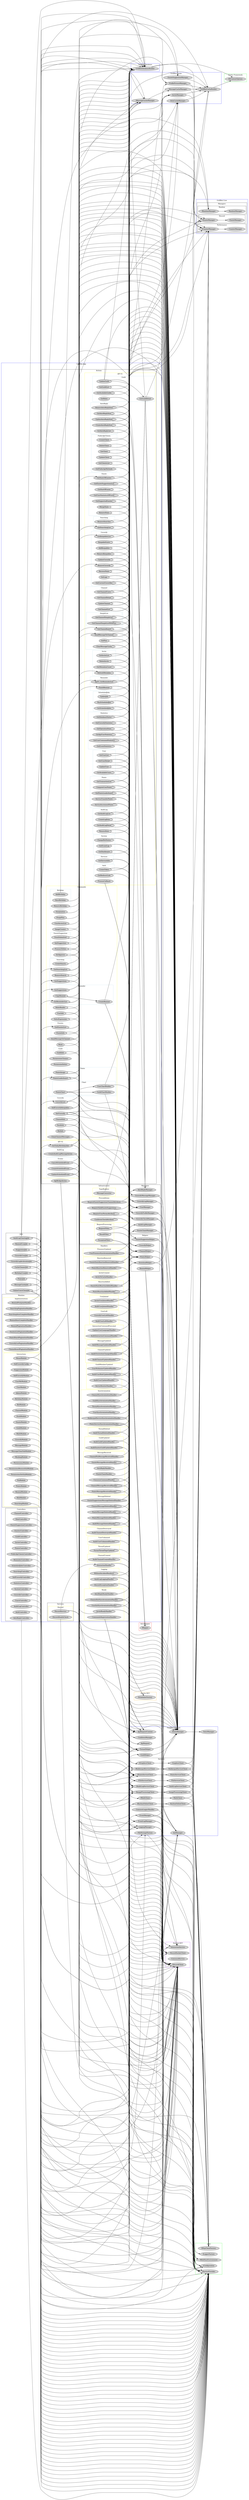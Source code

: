 digraph GrillBot {
    rankdir=LR
    
    subgraph cluster_0 {
		node [style=filled];
		label = "GrillBot.Common";
		color=blue
		
		InitManager
		EventLogManager
		EventManager
		LoggingManager
		CommonLoggerHandler
		ITextsManager -> TextsManager
		FormatHelper
		GuildHelper
		FileStorageFactory
		ApiRequestContext
		ApiRequest
		CooldownManager
		
		subgraph cluster_0_1 {
            node [style=filled];
            label="Services";
            color=black;
            
            IGraphicsClient -> GraphicsClient
            IKachnaOnlineClient -> KachnaOnlineClient
            IMathClient -> MathClient
            IRubbergodServiceClient -> RubbergodServiceClient
            IFileServiceClient -> FileServiceClient
            IPointsServiceClient -> PointsServiceClient
            IImageProcessingClient -> ImageProcessingClient
            IAuditLogServiceClient -> AuditLogServiceClient
		}
	}
	
	 subgraph cluster_1 {
		node [style=filled];
		label = "GrillBot.Database";
		color=blue
		
        GrillBotDatabaseBuilder
	}
	
	subgraph cluster_2 {
		node [style=filled];
		label = "GrillBot.Cache";
		color=blue
		
        GrillBotCacheBuilder
        
        IMessageCacheManager -> MessageCacheManager
        InviteManager
        ProfilePictureManager
        DataCacheManager
        EmoteSuggestionManager
	}
	
	subgraph cluster_3 {
		node [style=filled];
		label = "GrillBot.App";
		color=blue
		
        subgraph cluster_3_1 {
            node [style=filled];
            label="Actions";
            color=black;
            
            ApiBridgeAction
            
            subgraph cluster_3_1_1 {
                node[style=filled];
                label="API V1";
                color=yellow;
                
                subgraph cluster_3_1_1_1 {
                    node[style=filled];
                    label="AuditLog";
                    color=lightblue;
                    
                    CreateLogItem
                    GetAuditLogList
                    GetAuditLogDetail
                    RemoveItem
                }
                
                subgraph cluster_3_1_1_2 {
                    node[style=filled];
                    label="Auth";
                    color=lightblue;
                    
                    CreateToken
                    GetRedirectLink
                    ProcessCallback
                }
                
                subgraph cluster_3_1_1_3 {
                    node[style=filled];
                    label="AutoReply";
                    color=lightblue;
                    
                    CreateAutoReplyItem
                    GetAutoReplyItem
                    GetAutoReplyList
                    RemoveAutoReplyItem
                    UpdateAutoReplyItem
                }
                
                subgraph cluster_3_1_1_4 {
                    node[style=filled];
                    label="Channel";
                    color=lightblue;
                    
                    subgraph cluster_3_1_1_4_1 {
                        node[style=filled];
                        label="SimpleList";
                        color=lightblue;
                        
                        GetChannelSimpleList
                        GetChannelSimpleListWithPins
                    }
                    
                    ClearMessageCache
                    GetChannelDetail
                    GetChannelList
                    GetChannelUsers
                    GetPins
                    GetChannelboard
                    ApiV1_SendMessageToChannel[label="SendMessageToChannel"]
                    UpdateChannel
                }
                
                subgraph cluster_3_1_1_5 {
                    node[style=filled];
                    label="Emote";
                    color=lightblue;
                    
                    GetEmoteSuggestionsList
                    GetStatOfEmote
                    GetStatsOfEmotes
                    GetSupportedEmotes
                    GetUserStatisticsOfEmote
                    MergeStats
                    RemoveStats
                }
                
                subgraph cluster_3_1_1_6 {
                    node[style=filled];
                    label="Guild";
                    color=lightblue;
                    
                    GetAvailableGuilds
                    GetGuildDetail
                    GetGuildList
                    GetRoles
                    UpdateGuild
                }
                
                subgraph cluster_3_1_1_7 {
                    node[style=filled];
                    label="Invite";
                    color=lightblue;
                    
                    DeleteInvite
                    GetInviteList
                    GetMetadataCount
                    RefreshMetadata
                }
                
                subgraph cluster_3_1_1_8 {
                    node[style=filled];
                    label="Points";
                    color=lightblue;
                    
                    ComputeUserPoints
                    GetPointsLeaderboard
                    GetTransactionList
                    ServiceIncrementPoints
                    ServiceTransferPoints
                }
                
                subgraph cluster_3_1_1_9 {
                    node[style=filled];
                    label="PublicApiClients";
                    color=lightblue;
                    
                    CreateClient
                    DeleteClient
                    GetClient
                    GetClientsList
                    GetPublicApiMethods
                    UpdateClient
                }
                
                subgraph cluster_3_1_1_10 {
                    node[style=filled];
                    label="Reminder";
                    color=lightblue;
                    
                    FinishRemind
                    ApiV1_GetReminderList
                }
                
                subgraph cluster_3_1_1_11 {
                    node[style=filled];
                    label="ScheduledJobs";
                    color=lightblue;
                    
                    GetScheduledJobs
                    RunScheduledJob
                    UpdateJob
                }
                
                subgraph cluster_3_1_1_12 {
                    node[style=filled];
                    label="Searching";
                    color=lightblue;
                    
                    ApiV1_GetSearchingList[label="GetSearchingList"]
                    RemoveSearches
                }
                
                subgraph cluster_3_1_1_13 {
                    node[style=filled];
                    label="Services";
                    color=lightblue;
                    
                    GetServiceInfo
                }
                
                subgraph cluster_3_1_1_14 {
                    node[style=filled];
                    label="Statistics";
                    color=lightblue;
                    
                    GetDatabaseStatus
                    GetEventStatistics
                    GetOperationStats
                    GetUnverifyStatistics
                    GetApiUserStatistics
                    GetUserCommandStatistics
                }
                
                subgraph cluster_3_1_1_15 {
                    node[style=filled];
                    label="System";
                    color=lightblue;
                    
                    ChangeBotStatus
                    GetDashboard
                    GetEventLog
                }
                
                subgraph cluster_3_1_1_16 {
                    node[style=filled];
                    label="Unverify";
                    color=lightblue;
                    
                    AddKeepables
                    GetCurrentUnverifies
                    GetKeepablesList
                    GetLogs
                    KeepableExists
                    RecoverState
                    RemoveKeepables
                    RemoveUnverify
                    UpdateUnverify
                }
                
                subgraph cluster_3_1_1_17 {
                    node[style=filled];
                    label="User";
                    color=lightblue;
                    
                    GetAvailableUsers
                    GetUserDetail
                    GetUserList
                    UpdateUser
                }
            }
            
            subgraph cluster_3_1_2 {
                node[style=filled];
                label="API V2";
                color=yellow;
                
                GetTodayBirthdayInfo
                
                subgraph cluster_3_1_2_1 {
                    node[style=filled];
                    label="AuditLog";
                    color=lightblue
                    
                    CreateAuditLogMessageAction
                }
                
                subgraph cluster_3_1_2_2 {
                    node[style=filled];
                    label="Events";
                    color=lightblue;
                    
                    CancelScheduledEvent
                    CreateScheduledEvent
                    UpdateScheduledEvent
                }
            }
            
            subgraph cluster_3_1_3 {
                node[style=filled];
                label="Commands";
                color=yellow;
                
                BotInfo
                ChannelInfo
                CleanChannelMessages
                DuckInfo
                Emojization
                GetChannelboard
                ImageCreator
                Mock
                PermissionsCleaner
                PermissionSetter
                PurgePins
                RolesReader
                Commands_SendMessageToChannel[label="SendMessageToChannel"]
                SolveExpression
                UserAccessList
                UserInfo
                
                subgraph cluster_3_1_3_1 {
                    node[style=filled];
                    label="Birthday";
                    color=lightblue;
                    
                    AddBirthday
                    HaveBirthday
                    RemoveBirthday
                }
                
                subgraph cluster_3_1_3_2 {
                    node[style=filled];
                    label="Emotes";
                    color=lightblue;
                    
                    EmoteInfo
                    GetEmotesList
                }
                
                subgraph cluster_3_1_3_3 {
                    node[style=filled];
                    label="EmoteSuggestion";
                    color=lightblue;
                    
                    FormSubmitted
                    InitSuggestion
                    ProcessToVote
                    SetApprove
                }
                
                subgraph cluster_3_1_3_4 {
                    node[style=filled];
                    label="Guild";
                    color=lightblue;
                    
                    GuildInfo
                }
                
                subgraph cluster_3_1_3_5 {
                    node[style=filled];
                    label="Points";
                    color=lightblue;
                    
                    PointsLeaderboard
                    PointsImage
                    
                    subgraph cluster_3_1_3_5_1 {
                        node[style=filled];
                        label="Chart";
                        color=lightblue;
                        
                        PointsChart
                        GuildChartBuilder
                        UserChartBuilder
                    }
                }
                
                subgraph cluster_3_1_3_6 {
                    node[style=filled];
                    label="Reminder";
                    color=lightblue;
                    
                    CopyRemind
                    CreateRemind
                    GetReminderList
                    Reminder_GetSuggestions[label="GetSuggestions"]
                }
                
                subgraph cluster_3_1_3_7 {
                    node[style=filled];
                    label="Searching";
                    color=lightblue;
                    
                    CreateSearch
                    GetSearchingList
                    Searching_GetSuggestions[label="GetSuggestions"]
                    RemoveSearch
                }
                
                subgraph cluster_3_1_3_8 {
                    node[style=filled];
                    label="Unverify";
                    color=lightblue;
                    
                    SelfUnverifyKeepables
                    UnverifyList
                    SetUnverify
                }
            }
        }
        
        subgraph cluster_3_2 {
            node [style=filled];
            label="Controllers";
            color=black;
            
            AuditLogController
            AuthController
            AutoReplyController
            ChannelController
            DataController
            EmoteSuggestionController
            EmotesController
            GuildController
            InviteController
            PointsController
            PublicApiClientsController
            ReminderController
            ScheduledJobsController
            SearchingController
            SelfUnverifyController
            StatisticsController
            SystemController
            UnverifyController
            UsersController
        }
        
        subgraph cluster_3_3 {
            node [style=filled];
            label="Handlers";
            color=black;
            
            InteractionHandler
            
            subgraph cluster_3_3_1 {
                node[style=filled];
                label="ChannelCreated";
                color=yellow;
                
                AuditChannelCreatedHandler
            }
            
            subgraph cluster_3_3_2 {
                node[style=filled];
                label="ChannelDestroyed";
                color=yellow;
                
                AuditChannelDestroyedHandler
            }
            
            subgraph cluster_3_3_3 {
                node[style=filled];
                label="ChannelUpdated";
                color=yellow;
                
                AuditChannelUpdatedHandler
                AuditOverwritesChangedHandler
            }
            
            subgraph cluster_3_3_4 {
                node[style=filled];
                label="GuildMemberUpdated";
                color=yellow;
                
                AuditUserRoleUpdatedHandler
                AuditUserUpdatedHandler
                ServerBoosterHandler
                UserNicknameUpdatedHandler
            }
            
            subgraph cluster_3_3_5 {
                node[style=filled];
                label="GuildUpdated";
                color=yellow;
                
                AuditEmotesGuildUpdatedHandler
                AuditGuildUpdatedHandler
            }
            
            subgraph cluster_3_3_6 {
                node[style=filled];
                label="InteractionCommandExecuted";
                color=yellow;
                
                AuditInteractionCommandHandler
                UpdateUserLanguageHandler
            }
            
            subgraph cluster_3_3_7 {
                node[style=filled];
                label="Logging";
                color=yellow;
                
                AuditLogLoggingHandler
                DiscordExceptionHandler
                WithoutAccidentRenderer
            }
            
            subgraph cluster_3_3_8 {
                node[style=filled];
                label="InviteCreated";
                color=yellow;
                
                InviteToCacheHandler
            }
            
            subgraph cluster_3_3_9 {
                node[style=filled];
                label="MessageDeleted";
                color=yellow;
                
                AuditMessageDeletedHandler
                ChannelMessageDeletedHandler
                EmoteMessageDeletedHandler
                EmoteSuggestionsMessageDeletedHandler
                PointsMessageDeletedHandler
            }
            
            subgraph cluster_3_3_10 {
                node[style=filled];
                label="MessageReceived";
                color=yellow;
                
                AutoReplyHandler
                ChannelMessageReceivedHandler
                ChannelPinMessageReceivedHandler
                EmoteChainHandler
                EmoteMessageReceivedHandler
                PointsMessageReceivedHandler
                UnsucessCommandHandler
            }
            
            subgraph cluster_3_3_11 {
                node[style=filled];
                label="MessageUpdated";
                color=yellow;
                
                AuditMessageUpdatedHandler
            }
            
            subgraph cluster_3_3_12 {
                node[style=filled];
                label="PresenceUpdated";
                color=yellow;
                
                UserPresenceSynchronizationHandler
            }
            
            subgraph cluster_3_3_13 {
                node[style=filled];
                label="ReactionAdded";
                color=yellow;
                
                EmoteStatsReactionAddedHandler
                PointsReactionAddedHandler
            }
            
            subgraph cluster_3_3_14 {
                node[style=filled];
                label="ReactionRemoved";
                color=yellow;
                
                EmoteStatsReactionRemovedHandler
                PointsReactionRemovedHandler
            }
            
            subgraph cluster_3_3_15 {
                node[style=filled];
                label="Ready";
                color=yellow;
                
                AutoReplyReadyHandler
                ChannelInitSynchronizationHandler
                CommandsRegistrationHandler
                InviteReadyHandler
                UserInitSynchronizationHandler
            }
            
            subgraph cluster_3_3_16 {
                node[style=filled];
                label="Synchronization";
                color=yellow;
                
                ChannelSynchronizationHandler
                GuildSynchronizationHandler
                PointsServiceSynchronizationHandler
                RubbergodServiceSynchronizationHandler
                ThreadSynchronizationHandler
                UserSynchronizationHandler
            }
            
            subgraph cluster_3_3_17 {
                node[style=filled];
                label="ThreadDeleted";
                color=yellow;
                
                AuditThreadDeletedHandler
            }
            
            subgraph cluster_3_3_18 {
                node[style=filled];
                label="ThreadUpdated";
                color=yellow;
                
                ForumThreadTagsUpdated
            }
            
            subgraph cluster_3_3_19 {
                node[style=filled];
                label="UserJoined";
                color=yellow;
                
                AuditUserJoinedHandler
                InviteUserJoinedHandler
            }
            
            subgraph cluster_3_3_20 {
                node[style=filled];
                label="UserLeft";
                color=yellow;
                
                AuditUserLeftHandler
                UnverifyUserLeftHandler
            }
            
            subgraph cluster_3_3_21 {
                node[style=filled];
                label="UserUnbanned";
                color=yellow;
                
                AuditUserUnbannedHandler
            }
        }
        
        subgraph cluster_3_4 {
            node [style=filled];
            label="Helpers";
            color=black;
            
            DownloadHelper
            EmoteSuggestionHelper
            PointsHelper
            ChannelHelper
            RemindHelper
            UnverifyHelper
        }
        
        subgraph cluster_3_5 {
            node [style=filled];
            label="Infrastructure";
            color=black;
            
            subgraph cluster_3_5_1 {
                node[style=filled];
                label="Preconditions";
                color=yellow;
                
                CooldownCheckAttribute
                RequireEmoteSuggestionChannelAttribute
                RequireValidEmoteSuggestions
                RequireUserPermsAttribute
            }
            
            subgraph cluster_3_5_2 {
                node[style=filled];
                label="TypeReaders";
                color=yellow;
                
                MessageConverter -> { IMessageCacheManager }
            }
            
            subgraph cluster_3_5_3 {
                node[style=filled];
                label="RequestProcessing";
                color=yellow;
                
                ExceptionFilter
                RequestFilter
                ResultFilter
            }
        }
        
        subgraph cluster_3_6 {
            node [style=filled];
            label="Jobs";
            color=black;
            
            AuditLogClearingJob
            BirthdayCronJob
            MessageCacheJob
            OnlineUsersCleanJob
            PointsJob
            RemindCronJob
            UnverifyCronJob
            SuggestionJob
            CacheCleanerJob
            UnverifyLogArchivationJob
        }
        
        subgraph cluster_3_7 {
            node [style=filled];
            label="Managers";
            color=black;
            
            AuditLogManager
            AutoReplyManager
            EmoteChainManager
            UserManager
            UnverifyLogManager
            UnverifyProfileManager
            UnverifyMessageManager
            UnverifyCheckManager
        }
        
        subgraph cluster_3_8 {
            node [style=filled];
            label="Modules";
            color=black;
            
            subgraph cluster_3_8_1 {
                node[style=filled];
                label="Implementations";
                color=yellow;

                PointsBoardPaginationHandler
                RemindAutoCompleteHandler
                RemindPostponeHandler
                RemindPaginationHandler
                SearchingAutoCompleteHandler
                SearchingPaginationHandler
                UnverifyListPaginationHandler
                ChannelboardPaginationHandler
                EmotesListPaginationHandler
            }
            
            subgraph cluster_3_8_2 {
                node[style=filled];
                label="Interactions";
                color=yellow;
                
                SelfUnverifyModule
                UserMeModule
                UserModule
                AdminModule
                BirthdayModule
                BotModule
                SelfUnverifyConfig
                ChannelModule
                DuckModule
                EmoteModule
                GuildModule
                MathModule
                MemeModule
                MessageModule
                MessageClearSubModule
                MockingModule
                PermissionsModule
                PermissionsRemoveSubModule
                PermissionsSetSubModule
                PinModule
                PointsModule
                RemindModule
                RoleModule
                SearchingModule
                SuggestionModule
                UnverifyModule
            }
        }
        
        subgraph cluster_3_9 {
            node [style=filled];
            label="Services";
            color=black;
            
            subgraph cluster_3_9_1 {
                node[style=filled];
                label="Discord";
                color=yellow;
                
                DiscordHealthCheck
                DiscordService
            }
        }
	}
	
	subgraph cluster_4 {
	    node [style=filled];
	    label = "GrillBot.Core";
	    color=blue
	    
	    subgraph cluster_4_1 {
	        node [style=filled];
            label="Managers";
            color=black;
            
            subgraph cluster_4_1_1 {
	            node [style=filled];
                label="Discord";
                color=black;
                
                IEmoteManager -> EmoteManager
	        }
            
            subgraph cluster_4_1_2 {
	            node [style=filled];
                label="Performance";
                color=black;
                
                ICounterManager -> CounterManager
	        }
	        
	        subgraph cluster_4_1_3 {
	            node [style=filled];
                label="Random";
                color=black;
                
                IRandomManager -> RandomManager
	        }
	    }
	}
	
	subgraph cluster_100 {
	    node[style=filled];
	    label = ".NET"
	    color=green
	    
	    ILoggerFactory
	    IServiceProvider
	    IConfiguration
	    IHttpClientFactory
	    IWebHostEnvironment
	}
	
	subgraph cluster_101 {
	    node[style=filled];
	    label = "Discord.NET"
	    color=purple
	    
	    DiscordSocketClient
	    InteractionService
	    CommandService
	    IDiscordClient
	}
	
	subgraph cluster_102 {
	    node[style=filled];
	    label = "Entity Framework"
	    color=green
	    
	    DbContextOptions
	}
	
	subgraph cluster_103 {
	    node[style=filled];
	    label = "AutoMapper"
	    color=red
	    
	    IMapper
	}
	
	subgraph cluster_104 {
	    node[style=filled];
	    label = "Quartz.NET"
	    color=orange
	    
	    ISchedulerFactory
	}
	
	InitManager -> { ILoggerFactory }
	EventLogManager -> { DiscordSocketClient InteractionService }
	LoggingManager -> { DiscordSocketClient InteractionService IServiceProvider }
	CommonLoggerHandler -> { ILoggerFactory }
	FormatHelper -> { ITextsManager }
	GuildHelper -> { ITextsManager }
	FileStorageFactory -> { IConfiguration }
	GrillBotDatabaseBuilder -> { DbContextOptions ICounterManager }
	GrillBotCacheBuilder -> { IServiceProvider DbContextOptions ICounterManager }
	CreateLogItem -> { ApiRequestContext ITextsManager IAuditLogServiceClient }
	GetAuditLogList -> { ApiRequestContext GrillBotDatabaseBuilder IMapper IFileServiceClient IAuditLogServiceClient }
	RemoveItem -> { ApiRequestContext ITextsManager IFileServiceClient IAuditLogServiceClient }
	CreateToken -> { ApiRequestContext IHttpClientFactory IDiscordClient ITextsManager GrillBotDatabaseBuilder IConfiguration }
	GetRedirectLink -> { ApiRequestContext IConfiguration }
	ProcessCallback -> { ApiRequestContext IConfiguration IHttpClientFactory }
	CreateAutoReplyItem -> { ApiRequestContext AutoReplyManager GrillBotDatabaseBuilder IMapper }
	GetAutoReplyItem -> { ApiRequestContext GrillBotDatabaseBuilder IMapper ITextsManager }
	GetAutoReplyList -> { ApiRequestContext GrillBotDatabaseBuilder IMapper }
	RemoveAutoReplyItem -> { ApiRequestContext GrillBotDatabaseBuilder ITextsManager AutoReplyManager }
	UpdateAutoReplyItem -> { ApiRequestContext AutoReplyManager GrillBotDatabaseBuilder IMapper ITextsManager }
	ClearMessageCache -> { ApiRequestContext IDiscordClient IMessageCacheManager IAuditLogServiceClient }
	GetChannelDetail -> { ApiRequestContext GrillBotDatabaseBuilder ITextsManager IMapper IDiscordClient IMessageCacheManager }
	GetChannelList -> { ApiRequestContext GrillBotDatabaseBuilder IDiscordClient IMessageCacheManager IMapper }
	GetChannelUsers -> { ApiRequestContext GrillBotDatabaseBuilder IMapper }
	GetChannelboard -> { ApiRequestContext IDiscordClient GrillBotDatabaseBuilder IMapper }
	ApiV1_SendMessageToChannel -> { ApiRequestContext ITextsManager IDiscordClient IMessageCacheManager }
	UpdateChannel -> { ApiRequestContext GrillBotDatabaseBuilder ITextsManager AutoReplyManager ChannelHelper PointsHelper IDiscordClient IAuditLogServiceClient }
	GetEmoteSuggestionsList -> { ApiRequestContext GrillBotDatabaseBuilder IMapper }
	GetStatsOfEmotes -> { ApiRequestContext GrillBotDatabaseBuilder IMapper IEmoteManager }
	GetSupportedEmotes -> { ApiRequestContext IMapper IEmoteManager }
	MergeStats -> { ApiRequestContext GrillBotDatabaseBuilder IEmoteManager IAuditLogServiceClient }
	RemoveStats -> { ApiRequestContext GrillBotDatabaseBuilder IAuditLogServiceClient }
	GetAvailableGuilds -> { ApiRequestContext GrillBotDatabaseBuilder IDiscordClient }
	GetGuildDetail -> { ApiRequestContext GrillBotDatabaseBuilder IMapper IDiscordClient GrillBotCacheBuilder ITextsManager IPointsServiceClient IAuditLogServiceClient }
	GetGuildList -> { ApiRequestContext GrillBotDatabaseBuilder IMapper IDiscordClient }
	GetRoles -> { ApiRequestContext IDiscordClient }
	UpdateGuild -> { ApiRequestContext IDiscordClient GrillBotDatabaseBuilder GetGuildDetail ITextsManager }
	GetInviteList -> { ApiRequestContext GrillBotDatabaseBuilder IMapper }
	GetMetadataCount -> { ApiRequestContext InviteManager }
	RefreshMetadata -> { ApiRequestContext IDiscordClient InviteManager IAuditLogServiceClient }
	ComputeUserPoints -> { ApiRequestContext GrillBotDatabaseBuilder IDiscordClient IMapper IPointsServiceClient }
	GetPointsLeaderboard -> { ApiRequestContext IDiscordClient GrillBotDatabaseBuilder IMapper IPointsServiceClient }
	GetTransactionList -> { ApiRequestContext GrillBotDatabaseBuilder IMapper IPointsServiceClient }
	ServiceIncrementPoints -> { ApiRequestContext IDiscordClient ITextsManager PointsHelper IPointsServiceClient }
	ServiceTransferPoints -> { ApiRequestContext IDiscordClient ITextsManager PointsHelper IPointsServiceClient }
	FinishRemind -> { ApiRequestContext GrillBotDatabaseBuilder IDiscordClient ITextsManager IAuditLogServiceClient }
	ApiV1_GetReminderList -> { ApiRequestContext GrillBotDatabaseBuilder IMapper }
	ApiV1_GetSearchingList -> { ApiRequestContext IDiscordClient GrillBotDatabaseBuilder IMapper }
	RemoveSearches -> { ApiRequestContext GrillBotDatabaseBuilder }
	GetDatabaseStatus -> { ApiRequestContext GrillBotDatabaseBuilder GrillBotCacheBuilder }
	GetEventStatistics -> { ApiRequestContext EventLogManager }
	GetUnverifyStatistics -> { ApiRequestContext GrillBotDatabaseBuilder }
	ChangeBotStatus -> { ApiRequestContext InitManager }
	GetEventLog -> { ApiRequestContext EventLogManager }
	AddKeepables -> { ApiRequestContext GrillBotDatabaseBuilder ITextsManager }
	GetCurrentUnverifies -> { ApiRequestContext IMapper IDiscordClient GrillBotDatabaseBuilder }
	GetKeepablesList -> { ApiRequestContext GrillBotDatabaseBuilder }
	GetLogs -> { ApiRequestContext IDiscordClient IMapper GrillBotDatabaseBuilder }
	KeepableExists -> { ApiRequestContext GrillBotDatabaseBuilder }
	RecoverState -> { ApiRequestContext GrillBotDatabaseBuilder ITextsManager IDiscordClient UnverifyLogManager }
	RemoveKeepables -> { ApiRequestContext GrillBotDatabaseBuilder ITextsManager }
	RemoveUnverify -> { ApiRequestContext IDiscordClient ITextsManager GrillBotDatabaseBuilder UnverifyMessageManager UnverifyLogManager LoggingManager UnverifyHelper }
	UpdateUnverify -> { ApiRequestContext IDiscordClient ITextsManager GrillBotDatabaseBuilder UnverifyLogManager UnverifyMessageManager }
	GetAvailableUsers -> { ApiRequestContext IDiscordClient GrillBotDatabaseBuilder }
	GetUserDetail -> { ApiRequestContext GrillBotDatabaseBuilder IMapper IDiscordClient ITextsManager IPointsServiceClient }
	GetUserList -> { ApiRequestContext GrillBotDatabaseBuilder IMapper IDiscordClient }
	UpdateUser -> { ApiRequestContext GrillBotDatabaseBuilder ITextsManager PointsHelper IDiscordClient IAuditLogServiceClient }
	GetTodayBirthdayInfo -> { ApiRequestContext GrillBotDatabaseBuilder IDiscordClient IConfiguration ITextsManager }
	Emojization -> { ITextsManager }
	ImageCreator -> { ProfilePictureManager IImageProcessingClient }
	PointsLeaderboard -> { GrillBotDatabaseBuilder ITextsManager FormatHelper IPointsServiceClient }
	AuditLogController -> { IServiceProvider }
	AuthController -> { IServiceProvider }
	AutoReplyController -> { IServiceProvider }
	ChannelController -> { IServiceProvider }
	DataController -> { IServiceProvider }
	EmoteSuggestionController -> { IServiceProvider }
	EmotesController -> { IServiceProvider }
	GuildController -> { IServiceProvider }
	InviteController -> { IServiceProvider }
	PointsController -> { IServiceProvider }
	ReminderController -> { IServiceProvider }
	SearchingController -> { IServiceProvider }
	SelfUnverifyController -> { IServiceProvider }
	StatisticsController -> { IServiceProvider }
	SystemController -> { IServiceProvider }
	UnverifyController -> { IServiceProvider }
	UsersController -> { IServiceProvider }
	InteractionHandler -> { DiscordSocketClient IServiceProvider InteractionService InitManager }
	RequireEmoteSuggestionChannelAttribute -> { GrillBotDatabaseBuilder }
	RequireValidEmoteSuggestions -> { GrillBotDatabaseBuilder }
	RequireUserPermsAttribute -> { ITextsManager GrillBotDatabaseBuilder }
	ExceptionFilter -> { ApiRequest ApiRequestContext LoggingManager IAuditLogServiceClient }
	RequestFilter -> { ApiRequest ApiRequestContext IDiscordClient UserManager }
	ResultFilter -> { ApiRequest ApiRequestContext IAuditLogServiceClient }
	PointsBoardPaginationHandler -> { PointsLeaderboard }
	RemindAutoCompleteHandler -> { Reminder_GetSuggestions }
	SearchingAutoCompleteHandler -> { Searching_GetSuggestions }
	SearchingPaginationHandler -> { GetSearchingList }
	SelfUnverifyModule -> { IServiceProvider }
	UserMeModule -> { IServiceProvider }
	BirthdayModule -> { IServiceProvider }
	BotModule -> { IServiceProvider }
	SelfUnverifyConfig -> { ITextsManager IServiceProvider }
	ChannelModule -> { IServiceProvider }
	DuckModule -> { IServiceProvider }
	EmoteModule -> { IServiceProvider }
	GuildModule -> { IServiceProvider }
	MathModule -> { IServiceProvider }
	MemeModule -> { IRandomManager IConfiguration IServiceProvider }
	MockingModule -> { IServiceProvider }
	PointsModule -> { IServiceProvider }
	RemindModule -> { IServiceProvider }
	SearchingModule -> { IServiceProvider }
	SuggestionModule -> { IServiceProvider }
	AuditLogClearingJob -> { GrillBotDatabaseBuilder IServiceProvider FileStorageFactory IDiscordClient InitManager LoggingManager IFileServiceClient IAuditLogServiceClient }
	AuditLogLoggingHandler -> { IConfiguration IServiceProvider IAuditLogServiceClient }
	BirthdayCronJob -> { IConfiguration IDiscordClient GetTodayBirthdayInfo GrillBotDatabaseBuilder IServiceProvider InitManager LoggingManager IAuditLogServiceClient }
	DiscordHealthCheck -> { DiscordSocketClient }
	DiscordService -> { DiscordSocketClient IConfiguration IServiceProvider IWebHostEnvironment InteractionService LoggingManager EventLogManager EventManager InteractionHandler }
	RemindCronJob -> { IServiceProvider IDiscordClient InitManager LoggingManager FinishRemind GrillBotDatabaseBuilder IAuditLogServiceClient }
	RemindHelper -> { IDiscordClient ITextsManager }
	SuggestionJob -> { IServiceProvider IDiscordClient InitManager LoggingManager EmoteSuggestionHelper GrillBotDatabaseBuilder IMessageCacheManager ITextsManager IAuditLogServiceClient }
	UnverifyCheckManager -> { GrillBotDatabaseBuilder IConfiguration IWebHostEnvironment ITextsManager }
	UnverifyCronJob -> { IServiceProvider IDiscordClient InitManager LoggingManager RemoveUnverify GrillBotDatabaseBuilder IAuditLogServiceClient }
	UnverifyLogManager -> { IDiscordClient GrillBotDatabaseBuilder }
	UnverifyMessageManager -> { ITextsManager }
	UnverifyProfileManager -> { GrillBotDatabaseBuilder ITextsManager }
	PointsJob -> { IServiceProvider IDiscordClient InitManager LoggingManager IPointsServiceClient IAuditLogServiceClient }
	OnlineUsersCleanJob -> { IServiceProvider IDiscordClient GrillBotDatabaseBuilder InitManager LoggingManager IAuditLogServiceClient }
	DiscordExceptionHandler -> { IDiscordClient IConfiguration IServiceProvider }
	MessageCacheJob -> { IServiceProvider IDiscordClient InitManager IMessageCacheManager LoggingManager IAuditLogServiceClient }
	MessageCacheManager -> { DiscordSocketClient InitManager GrillBotCacheBuilder ICounterManager }
	InviteManager -> { GrillBotCacheBuilder ICounterManager }
	ProfilePictureManager -> { GrillBotCacheBuilder ICounterManager }
	CleanChannelMessages -> { ITextsManager }
	PurgePins -> { ITextsManager }
	RolesReader -> { FormatHelper ITextsManager }
	Commands_SendMessageToChannel -> { IHttpClientFactory ApiV1_SendMessageToChannel ITextsManager }
	MessageClearSubModule -> { IServiceProvider }
	PermissionsRemoveSubModule -> { IServiceProvider }
	PinModule -> { IServiceProvider }
	RoleModule -> { IServiceProvider }
	AdminModule -> { IServiceProvider }
	UserInfo -> { GrillBotDatabaseBuilder IConfiguration ITextsManager IPointsServiceClient }
	UserModule -> { IServiceProvider }
	UnverifyList -> { GrillBotDatabaseBuilder ITextsManager FormatHelper }
	UnverifyListPaginationHandler -> { UnverifyList }
	UnverifyModule -> { IServiceProvider }
	UserAccessList -> { ITextsManager }
	GetChannelboard -> { GrillBotDatabaseBuilder ITextsManager FormatHelper }
	ChannelboardPaginationHandler -> { GetChannelboard }
	RemindPostponeHandler -> { GrillBotDatabaseBuilder }
	CancelScheduledEvent -> { ApiRequestContext IDiscordClient ITextsManager }
	CreateScheduledEvent -> { ApiRequestContext IDiscordClient ITextsManager }
	UpdateScheduledEvent -> { ApiRequestContext IDiscordClient ITextsManager }
	CooldownCheckAttribute -> { CooldownManager ITextsManager }
	GetScheduledJobs -> { ApiRequestContext ISchedulerFactory DataCacheManager IAuditLogServiceClient }
	RunScheduledJob -> { ApiRequestContext ISchedulerFactory }
	ScheduledJobsController -> { IServiceProvider }
	CreateClient -> { ApiRequestContext GrillBotDatabaseBuilder }
	DeleteClient -> { ApiRequestContext GrillBotDatabaseBuilder }
	GetClientsList -> { ApiRequestContext GrillBotDatabaseBuilder }
	GetPublicApiMethods -> { ApiRequestContext }
	PublicApiClientsController -> { IServiceProvider }
	UpdateClient -> { ApiRequestContext GrillBotDatabaseBuilder ITextsManager }
	DataCacheManager -> { GrillBotCacheBuilder }
	WithoutAccidentRenderer -> { ProfilePictureManager DataCacheManager IImageProcessingClient }
	UpdateJob -> { ApiRequestContext DataCacheManager ISchedulerFactory ITextsManager }
	GetSearchingList -> { ApiV1_GetSearchingList GrillBotDatabaseBuilder ITextsManager }
	CopyRemind -> { GrillBotDatabaseBuilder ITextsManager CreateRemind }
	CreateRemind -> { ITextsManager IConfiguration FormatHelper GrillBotDatabaseBuilder }
	Reminder_GetSuggestions -> { GrillBotDatabaseBuilder ITextsManager }
	GetReminderList -> { ApiV1_GetReminderList ITextsManager GrillBotDatabaseBuilder }
	RemindPaginationHandler -> { GetReminderList }
	ChannelInfo -> { ITextsManager FormatHelper GrillBotDatabaseBuilder }
	UnverifyHelper -> { GrillBotDatabaseBuilder }
	GetDashboard -> { ApiRequestContext IWebHostEnvironment IDiscordClient InitManager ICounterManager LoggingManager IGraphicsClient IRubbergodServiceClient IFileServiceClient IPointsServiceClient IImageProcessingClient IAuditLogServiceClient }
	AuditMessageDeletedHandler -> { IMessageCacheManager DownloadHelper IFileServiceClient IAuditLogServiceClient }
	ChannelMessageDeletedHandler -> { IMessageCacheManager GrillBotDatabaseBuilder IDiscordClient }
	EmoteMessageDeletedHandler -> { IEmoteManager IMessageCacheManager GrillBotDatabaseBuilder IDiscordClient }
	EmoteSuggestionsMessageDeletedHandler -> { IMessageCacheManager GrillBotDatabaseBuilder }
	PointsMessageDeletedHandler -> { IPointsServiceClient }
	AutoReplyHandler -> { AutoReplyManager }
	ChannelMessageReceivedHandler -> { IDiscordClient GrillBotDatabaseBuilder }
	EmoteChainHandler -> { EmoteChainManager }
    EmoteMessageReceivedHandler -> { IEmoteManager IDiscordClient GrillBotDatabaseBuilder }
    PointsMessageReceivedHandler -> { PointsHelper IPointsServiceClient }
    UnsucessCommandHandler -> { ITextsManager InteractionService GrillBotDatabaseBuilder DataCacheManager ChannelHelper IRubbergodServiceClient }
    UserPresenceSynchronizationHandler -> { GrillBotDatabaseBuilder }
    AutoReplyReadyHandler -> { AutoReplyManager }
    ChannelInitSynchronizationHandler -> { GrillBotDatabaseBuilder IDiscordClient LoggingManager }
    CommandsRegistrationHandler -> { InteractionService IDiscordClient LoggingManager }
    InviteReadyHandler -> { ApiRequestContext IDiscordClient RefreshMetadata }
    UserInitSynchronizationHandler -> { GrillBotDatabaseBuilder IDiscordClient }
    DownloadHelper -> { ICounterManager IHttpClientFactory }
    PointsHelper -> { IDiscordClient IPointsServiceClient GrillBotDatabaseBuilder }
    AutoReplyManager -> { GrillBotDatabaseBuilder }
    EmoteChainManager -> { IConfiguration }
    EventManager -> { IDiscordClient IServiceProvider InitManager ICounterManager InteractionService }
    AuditUserRoleUpdatedHandler -> { AuditLogManager ICounterManager IAuditLogServiceClient }
    AuditUserUpdatedHandler -> { IAuditLogServiceClient }
    ServerBoosterHandler -> { GrillBotDatabaseBuilder IConfiguration }
    AuditUserJoinedHandler -> { IAuditLogServiceClient }
    InviteUserJoinedHandler -> { IDiscordClient InviteManager GrillBotDatabaseBuilder IAuditLogServiceClient }
    InviteToCacheHandler -> { InviteManager }
    AuditChannelUpdatedHandler -> { IAuditLogServiceClient }
    AuditOverwritesChangedHandler -> { AuditLogManager ICounterManager IAuditLogServiceClient }
    AuditEmotesGuildUpdatedHandler -> { IAuditLogServiceClient }
    AuditGuildUpdatedHandler -> { IAuditLogServiceClient DownloadHelper }
    AuditThreadDeletedHandler -> { ChannelHelper IAuditLogServiceClient }
    ChannelHelper -> { GrillBotDatabaseBuilder IDiscordClient }
    EmoteStatsReactionRemovedHandler -> { IEmoteManager IMessageCacheManager GrillBotDatabaseBuilder }
    PointsReactionRemovedHandler -> { IPointsServiceClient }
    EmoteStatsReactionAddedHandler -> { IEmoteManager IMessageCacheManager GrillBotDatabaseBuilder }
    PointsReactionAddedHandler -> { IMessageCacheManager PointsHelper IPointsServiceClient }
    AuditChannelDestroyedHandler -> { IAuditLogServiceClient }
    AuditUserUnbannedHandler -> { IAuditLogServiceClient }
    AuditUserLeftHandler -> { IAuditLogServiceClient }
    AuditMessageUpdatedHandler -> { IMessageCacheManager IAuditLogServiceClient }
    AuditChannelCreatedHandler -> { IAuditLogServiceClient }
    AuditInteractionCommandHandler -> { IAuditLogServiceClient }
    PointsImage -> { GrillBotDatabaseBuilder ProfilePictureManager ITextsManager IPointsServiceClient IImageProcessingClient }
    DeleteInvite -> { ApiRequestContext GrillBotDatabaseBuilder ITextsManager }
    AddBirthday -> { GrillBotDatabaseBuilder }
    HaveBirthday -> { GrillBotDatabaseBuilder }
    RemoveBirthday -> { GrillBotDatabaseBuilder }
    Mock -> { IConfiguration IRandomManager }
    UserManager -> { GrillBotDatabaseBuilder }
    EmotesListPaginationHandler -> { GetEmotesList }
    GetEmotesList -> { GetStatsOfEmotes ITextsManager }
    EmoteInfo -> { GrillBotDatabaseBuilder IDiscordClient ITextsManager FormatHelper }
    PointsChart -> { IServiceProvider IPointsServiceClient IImageProcessingClient GuildChartBuilder UserChartBuilder }
    GraphicsClient -> { IHttpClientFactory ICounterManager }
    CreateSearch -> { GrillBotDatabaseBuilder }
    Searching_GetSuggestions -> { UserManager ApiV1_GetSearchingList }
    RemoveSearch -> { UserManager GrillBotDatabaseBuilder ITextsManager }
    UnverifyUserLeftHandler -> { GrillBotDatabaseBuilder }
    SetUnverify -> { UnverifyHelper UnverifyCheckManager UnverifyProfileManager UnverifyMessageManager UnverifyLogManager LoggingManager GrillBotDatabaseBuilder }
    EmoteSuggestionManager -> { GrillBotCacheBuilder }
    InitSuggestion -> { ITextsManager DownloadHelper EmoteSuggestionManager }
    EmoteSuggestionHelper -> { ITextsManager }
    FormSubmitted -> { EmoteSuggestionManager ITextsManager GrillBotDatabaseBuilder EmoteSuggestionHelper }
    ProcessToVote -> { GrillBotDatabaseBuilder ITextsManager EmoteSuggestionHelper IMessageCacheManager IDiscordClient }
    SetApprove -> { GrillBotDatabaseBuilder IMessageCacheManager IDiscordClient ITextsManager EmoteSuggestionHelper }
    BotInfo -> { ITextsManager }
    SelfUnverifyKeepables -> { GetKeepablesList ITextsManager }
    DuckInfo -> { IKachnaOnlineClient ITextsManager IConfiguration LoggingManager }
    KachnaOnlineClient -> { IHttpClientFactory ICounterManager }
    GuildInfo -> { GuildHelper UserManager ITextsManager }
    MathClient -> { ICounterManager IHttpClientFactory }
    SolveExpression -> { IMathClient ITextsManager }
    UpdateUserLanguageHandler -> { GrillBotDatabaseBuilder }
    UserNicknameUpdatedHandler -> { GrillBotDatabaseBuilder }
    GetOperationStats -> { ApiRequestContext ICounterManager }
    RubbergodServiceClient -> { ICounterManager IHttpClientFactory }
    MessageModule -> { IServiceProvider }
    PermissionsModule -> { IServiceProvider }
    FileServiceClient -> { ICounterManager IHttpClientFactory }
    GetServiceInfo -> { ApiRequestContext IGraphicsClient IRubbergodServiceClient IFileServiceClient LoggingManager IPointsServiceClient IImageProcessingClient IAuditLogServiceClient }
    CacheCleanerJob -> { IServiceProvider GrillBotCacheBuilder IDiscordClient InitManager LoggingManager IAuditLogServiceClient }
    ForumThreadTagsUpdated -> { IAuditLogServiceClient }
    UnverifyLogArchivationJob -> { IServiceProvider GrillBotDatabaseBuilder FileStorageFactory IDiscordClient InitManager LoggingManager IAuditLogServiceClient }
    ApiBridgeAction -> { ApiRequestContext IServiceProvider IRubbergodServiceClient }
    PermissionsSetSubModule -> { IServiceProvider }
    PointsServiceClient -> { ICounterManager IHttpClientFactory }
    ChannelSynchronizationHandler -> { GrillBotDatabaseBuilder }
    GuildSynchronizationHandler -> { GrillBotDatabaseBuilder }
    PointsServiceSynchronizationHandler -> { IPointsServiceClient PointsHelper GrillBotDatabaseBuilder IDiscordClient }
    RubbergodServiceSynchronizationHandler -> { IRubbergodServiceClient GrillBotDatabaseBuilder IMessageCacheManager }
    ThreadSynchronizationHandler -> { GrillBotDatabaseBuilder }
    UserSynchronizationHandler -> { GrillBotDatabaseBuilder }
    GuildChartBuilder -> { ITextsManager }
    ImageProcessingClient -> { ICounterManager IHttpClientFactory }
    UserChartBuilder -> { ITextsManager IRandomManager }
    GetUserStatisticsOfEmote -> { ApiRequestContext GrillBotDatabaseBuilder IMapper }
    GetClient -> { ApiRequestContext GrillBotDatabaseBuilder }
    GetStatOfEmote -> { ApiRequestContext GrillBotDatabaseBuilder IMapper }
    ChannelPinMessageReceivedHandler -> { GrillBotDatabaseBuilder }
    GetChannelSimpleList -> { ApiRequestContext IDiscordClient IMapper GrillBotDatabaseBuilder ITextsManager }
    GetChannelSimpleListWithPins -> { ApiRequestContext IDiscordClient GrillBotDatabaseBuilder IMapper }
    GetPins -> { ApiRequestContext ChannelHelper ITextsManager IRubbergodServiceClient }
    AuditLogServiceClient -> { ICounterManager IHttpClientFactory }
    GetAuditLogDetail -> { ApiRequestContext IAuditLogServiceClient GrillBotDatabaseBuilder IDiscordClient IMapper }
    GetApiUserStatistics -> { ApiRequestContext GrillBotDatabaseBuilder IAuditLogServiceClient }
    GetUserCommandStatistics -> { ApiRequestContext GrillBotDatabaseBuilder IAuditLogServiceClient }
    CreateAuditLogMessageAction -> { ApiRequestContext IAuditLogServiceClient }
}

